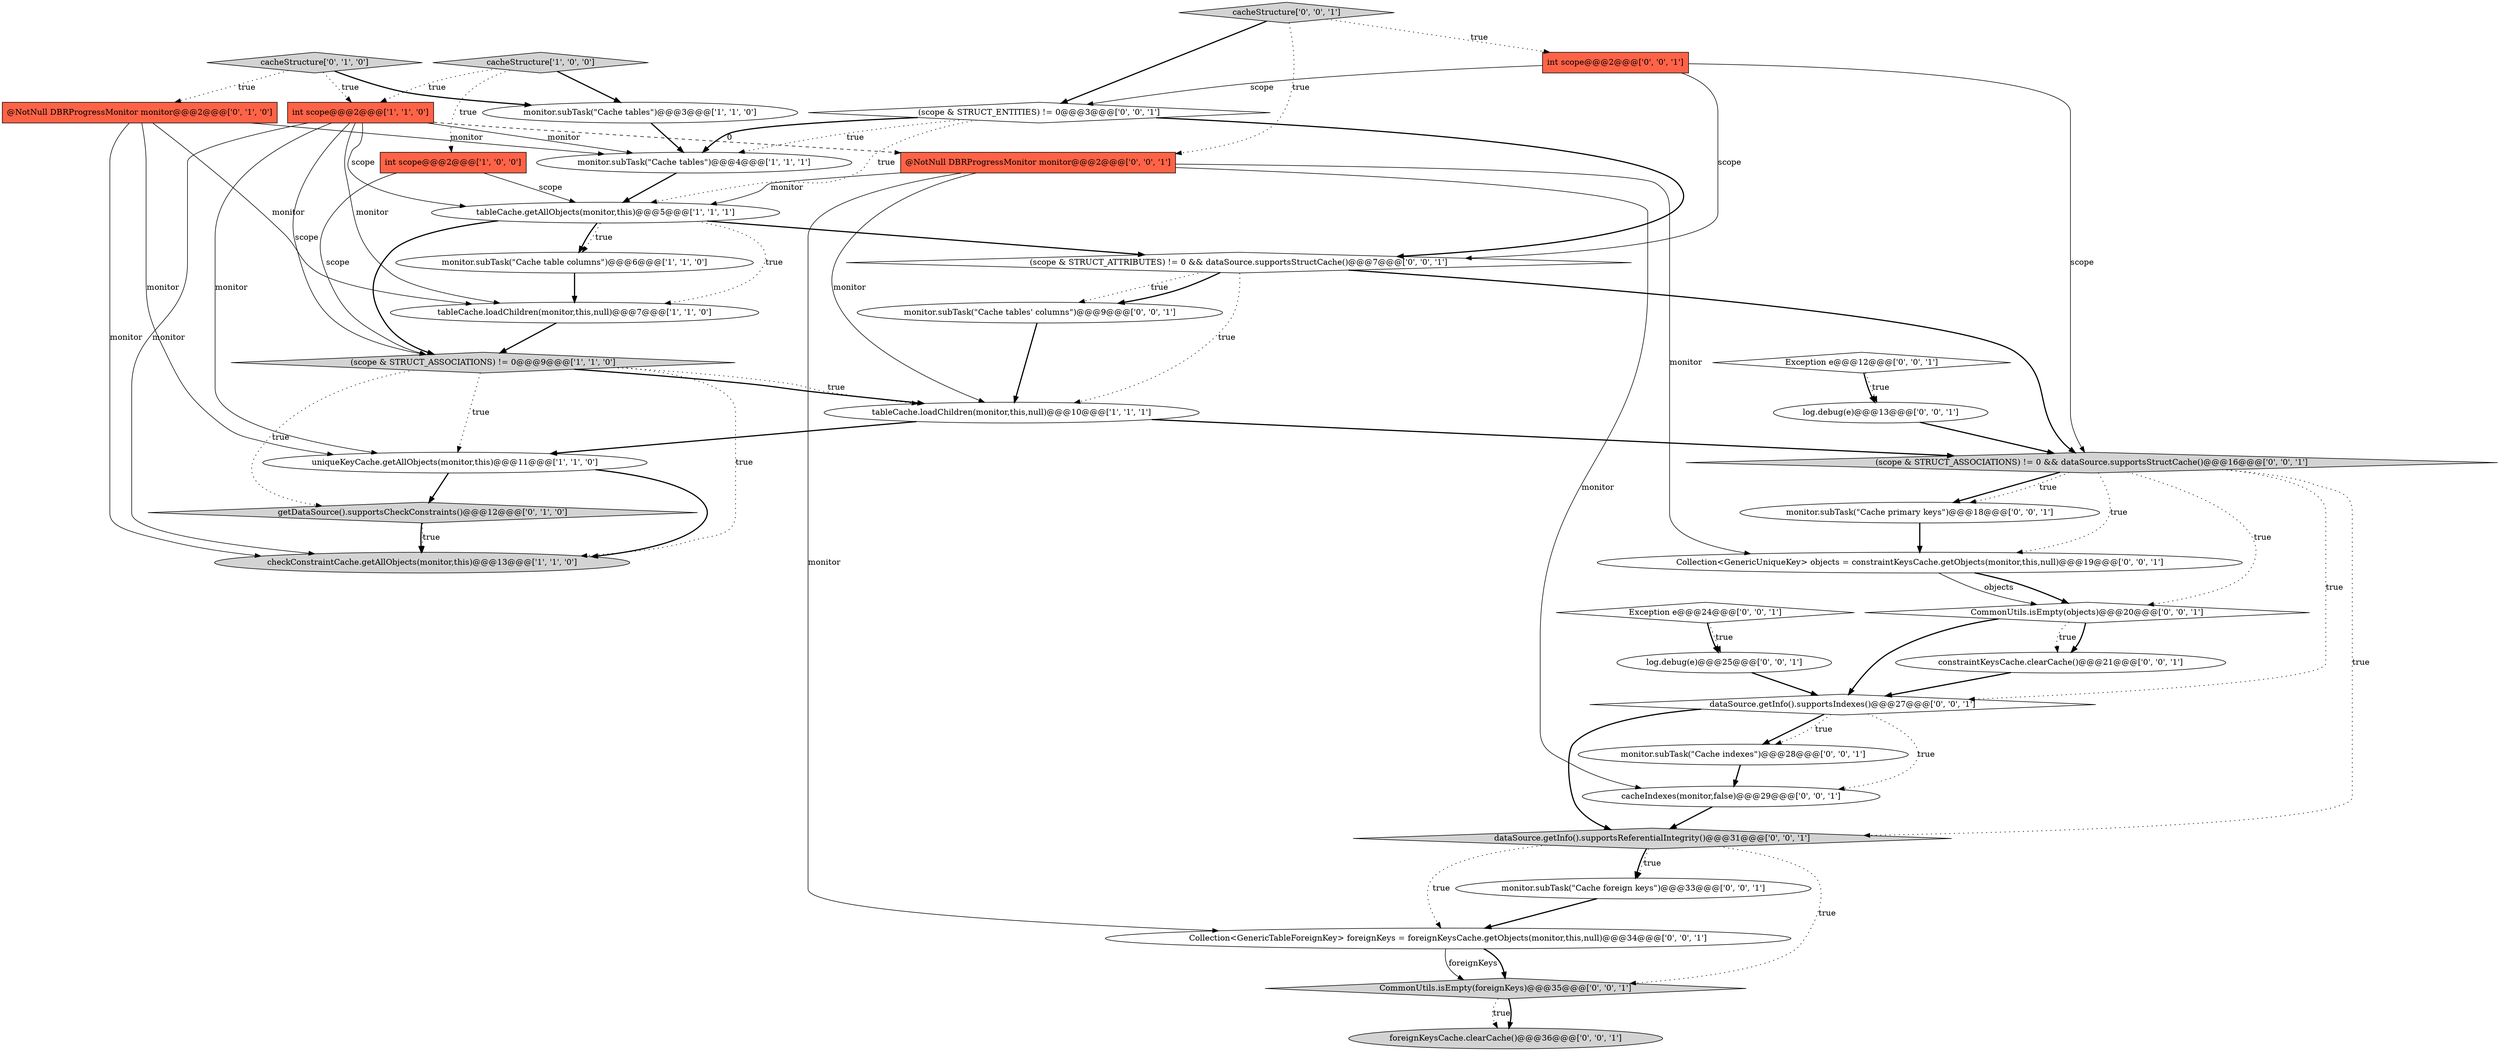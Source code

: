 digraph {
13 [style = filled, label = "@NotNull DBRProgressMonitor monitor@@@2@@@['0', '1', '0']", fillcolor = tomato, shape = box image = "AAA0AAABBB2BBB"];
5 [style = filled, label = "(scope & STRUCT_ASSOCIATIONS) != 0@@@9@@@['1', '1', '0']", fillcolor = lightgray, shape = diamond image = "AAA0AAABBB1BBB"];
9 [style = filled, label = "tableCache.loadChildren(monitor,this,null)@@@7@@@['1', '1', '0']", fillcolor = white, shape = ellipse image = "AAA0AAABBB1BBB"];
11 [style = filled, label = "monitor.subTask(\"Cache tables\")@@@4@@@['1', '1', '1']", fillcolor = white, shape = ellipse image = "AAA0AAABBB1BBB"];
27 [style = filled, label = "monitor.subTask(\"Cache primary keys\")@@@18@@@['0', '0', '1']", fillcolor = white, shape = ellipse image = "AAA0AAABBB3BBB"];
6 [style = filled, label = "tableCache.loadChildren(monitor,this,null)@@@10@@@['1', '1', '1']", fillcolor = white, shape = ellipse image = "AAA0AAABBB1BBB"];
18 [style = filled, label = "log.debug(e)@@@13@@@['0', '0', '1']", fillcolor = white, shape = ellipse image = "AAA0AAABBB3BBB"];
24 [style = filled, label = "monitor.subTask(\"Cache tables' columns\")@@@9@@@['0', '0', '1']", fillcolor = white, shape = ellipse image = "AAA0AAABBB3BBB"];
1 [style = filled, label = "tableCache.getAllObjects(monitor,this)@@@5@@@['1', '1', '1']", fillcolor = white, shape = ellipse image = "AAA0AAABBB1BBB"];
14 [style = filled, label = "cacheStructure['0', '1', '0']", fillcolor = lightgray, shape = diamond image = "AAA0AAABBB2BBB"];
23 [style = filled, label = "log.debug(e)@@@25@@@['0', '0', '1']", fillcolor = white, shape = ellipse image = "AAA0AAABBB3BBB"];
34 [style = filled, label = "Collection<GenericTableForeignKey> foreignKeys = foreignKeysCache.getObjects(monitor,this,null)@@@34@@@['0', '0', '1']", fillcolor = white, shape = ellipse image = "AAA0AAABBB3BBB"];
8 [style = filled, label = "monitor.subTask(\"Cache tables\")@@@3@@@['1', '1', '0']", fillcolor = white, shape = ellipse image = "AAA0AAABBB1BBB"];
17 [style = filled, label = "(scope & STRUCT_ASSOCIATIONS) != 0 && dataSource.supportsStructCache()@@@16@@@['0', '0', '1']", fillcolor = lightgray, shape = diamond image = "AAA0AAABBB3BBB"];
28 [style = filled, label = "(scope & STRUCT_ENTITIES) != 0@@@3@@@['0', '0', '1']", fillcolor = white, shape = diamond image = "AAA0AAABBB3BBB"];
20 [style = filled, label = "cacheIndexes(monitor,false)@@@29@@@['0', '0', '1']", fillcolor = white, shape = ellipse image = "AAA0AAABBB3BBB"];
16 [style = filled, label = "dataSource.getInfo().supportsIndexes()@@@27@@@['0', '0', '1']", fillcolor = white, shape = diamond image = "AAA0AAABBB3BBB"];
7 [style = filled, label = "int scope@@@2@@@['1', '1', '0']", fillcolor = tomato, shape = box image = "AAA0AAABBB1BBB"];
36 [style = filled, label = "int scope@@@2@@@['0', '0', '1']", fillcolor = tomato, shape = box image = "AAA0AAABBB3BBB"];
10 [style = filled, label = "checkConstraintCache.getAllObjects(monitor,this)@@@13@@@['1', '1', '0']", fillcolor = lightgray, shape = ellipse image = "AAA0AAABBB1BBB"];
29 [style = filled, label = "monitor.subTask(\"Cache foreign keys\")@@@33@@@['0', '0', '1']", fillcolor = white, shape = ellipse image = "AAA0AAABBB3BBB"];
0 [style = filled, label = "cacheStructure['1', '0', '0']", fillcolor = lightgray, shape = diamond image = "AAA0AAABBB1BBB"];
26 [style = filled, label = "Exception e@@@24@@@['0', '0', '1']", fillcolor = white, shape = diamond image = "AAA0AAABBB3BBB"];
19 [style = filled, label = "dataSource.getInfo().supportsReferentialIntegrity()@@@31@@@['0', '0', '1']", fillcolor = lightgray, shape = diamond image = "AAA0AAABBB3BBB"];
4 [style = filled, label = "monitor.subTask(\"Cache table columns\")@@@6@@@['1', '1', '0']", fillcolor = white, shape = ellipse image = "AAA0AAABBB1BBB"];
31 [style = filled, label = "monitor.subTask(\"Cache indexes\")@@@28@@@['0', '0', '1']", fillcolor = white, shape = ellipse image = "AAA0AAABBB3BBB"];
37 [style = filled, label = "@NotNull DBRProgressMonitor monitor@@@2@@@['0', '0', '1']", fillcolor = tomato, shape = box image = "AAA0AAABBB3BBB"];
33 [style = filled, label = "constraintKeysCache.clearCache()@@@21@@@['0', '0', '1']", fillcolor = white, shape = ellipse image = "AAA0AAABBB3BBB"];
22 [style = filled, label = "cacheStructure['0', '0', '1']", fillcolor = lightgray, shape = diamond image = "AAA0AAABBB3BBB"];
2 [style = filled, label = "int scope@@@2@@@['1', '0', '0']", fillcolor = tomato, shape = box image = "AAA0AAABBB1BBB"];
21 [style = filled, label = "CommonUtils.isEmpty(objects)@@@20@@@['0', '0', '1']", fillcolor = white, shape = diamond image = "AAA0AAABBB3BBB"];
25 [style = filled, label = "Exception e@@@12@@@['0', '0', '1']", fillcolor = white, shape = diamond image = "AAA0AAABBB3BBB"];
35 [style = filled, label = "foreignKeysCache.clearCache()@@@36@@@['0', '0', '1']", fillcolor = lightgray, shape = ellipse image = "AAA0AAABBB3BBB"];
3 [style = filled, label = "uniqueKeyCache.getAllObjects(monitor,this)@@@11@@@['1', '1', '0']", fillcolor = white, shape = ellipse image = "AAA0AAABBB1BBB"];
30 [style = filled, label = "(scope & STRUCT_ATTRIBUTES) != 0 && dataSource.supportsStructCache()@@@7@@@['0', '0', '1']", fillcolor = white, shape = diamond image = "AAA0AAABBB3BBB"];
12 [style = filled, label = "getDataSource().supportsCheckConstraints()@@@12@@@['0', '1', '0']", fillcolor = lightgray, shape = diamond image = "AAA1AAABBB2BBB"];
32 [style = filled, label = "CommonUtils.isEmpty(foreignKeys)@@@35@@@['0', '0', '1']", fillcolor = lightgray, shape = diamond image = "AAA0AAABBB3BBB"];
15 [style = filled, label = "Collection<GenericUniqueKey> objects = constraintKeysCache.getObjects(monitor,this,null)@@@19@@@['0', '0', '1']", fillcolor = white, shape = ellipse image = "AAA0AAABBB3BBB"];
3->10 [style = bold, label=""];
16->20 [style = dotted, label="true"];
37->20 [style = solid, label="monitor"];
37->15 [style = solid, label="monitor"];
7->5 [style = solid, label="scope"];
36->17 [style = solid, label="scope"];
13->10 [style = solid, label="monitor"];
5->3 [style = dotted, label="true"];
23->16 [style = bold, label=""];
7->10 [style = solid, label="monitor"];
0->8 [style = bold, label=""];
36->28 [style = solid, label="scope"];
14->7 [style = dotted, label="true"];
26->23 [style = dotted, label="true"];
19->32 [style = dotted, label="true"];
12->10 [style = bold, label=""];
17->15 [style = dotted, label="true"];
19->29 [style = bold, label=""];
4->9 [style = bold, label=""];
7->1 [style = solid, label="scope"];
22->28 [style = bold, label=""];
14->8 [style = bold, label=""];
1->30 [style = bold, label=""];
26->23 [style = bold, label=""];
28->11 [style = bold, label=""];
5->6 [style = bold, label=""];
1->5 [style = bold, label=""];
13->11 [style = solid, label="monitor"];
12->10 [style = dotted, label="true"];
28->30 [style = bold, label=""];
5->10 [style = dotted, label="true"];
25->18 [style = dotted, label="true"];
17->27 [style = bold, label=""];
1->9 [style = dotted, label="true"];
0->7 [style = dotted, label="true"];
15->21 [style = bold, label=""];
7->11 [style = solid, label="monitor"];
22->36 [style = dotted, label="true"];
1->4 [style = bold, label=""];
13->3 [style = solid, label="monitor"];
17->21 [style = dotted, label="true"];
30->17 [style = bold, label=""];
1->4 [style = dotted, label="true"];
2->5 [style = solid, label="scope"];
0->2 [style = dotted, label="true"];
34->32 [style = solid, label="foreignKeys"];
15->21 [style = solid, label="objects"];
17->16 [style = dotted, label="true"];
2->1 [style = solid, label="scope"];
21->33 [style = bold, label=""];
7->9 [style = solid, label="monitor"];
21->16 [style = bold, label=""];
16->19 [style = bold, label=""];
37->6 [style = solid, label="monitor"];
27->15 [style = bold, label=""];
5->12 [style = dotted, label="true"];
30->24 [style = dotted, label="true"];
25->18 [style = bold, label=""];
36->30 [style = solid, label="scope"];
20->19 [style = bold, label=""];
14->13 [style = dotted, label="true"];
3->12 [style = bold, label=""];
28->11 [style = dotted, label="true"];
30->6 [style = dotted, label="true"];
13->9 [style = solid, label="monitor"];
6->3 [style = bold, label=""];
19->29 [style = dotted, label="true"];
31->20 [style = bold, label=""];
37->1 [style = solid, label="monitor"];
7->37 [style = dashed, label="0"];
24->6 [style = bold, label=""];
32->35 [style = dotted, label="true"];
22->37 [style = dotted, label="true"];
9->5 [style = bold, label=""];
37->34 [style = solid, label="monitor"];
17->19 [style = dotted, label="true"];
11->1 [style = bold, label=""];
6->17 [style = bold, label=""];
33->16 [style = bold, label=""];
5->6 [style = dotted, label="true"];
8->11 [style = bold, label=""];
29->34 [style = bold, label=""];
32->35 [style = bold, label=""];
28->1 [style = dotted, label="true"];
21->33 [style = dotted, label="true"];
17->27 [style = dotted, label="true"];
16->31 [style = bold, label=""];
18->17 [style = bold, label=""];
7->3 [style = solid, label="monitor"];
30->24 [style = bold, label=""];
19->34 [style = dotted, label="true"];
16->31 [style = dotted, label="true"];
34->32 [style = bold, label=""];
}
